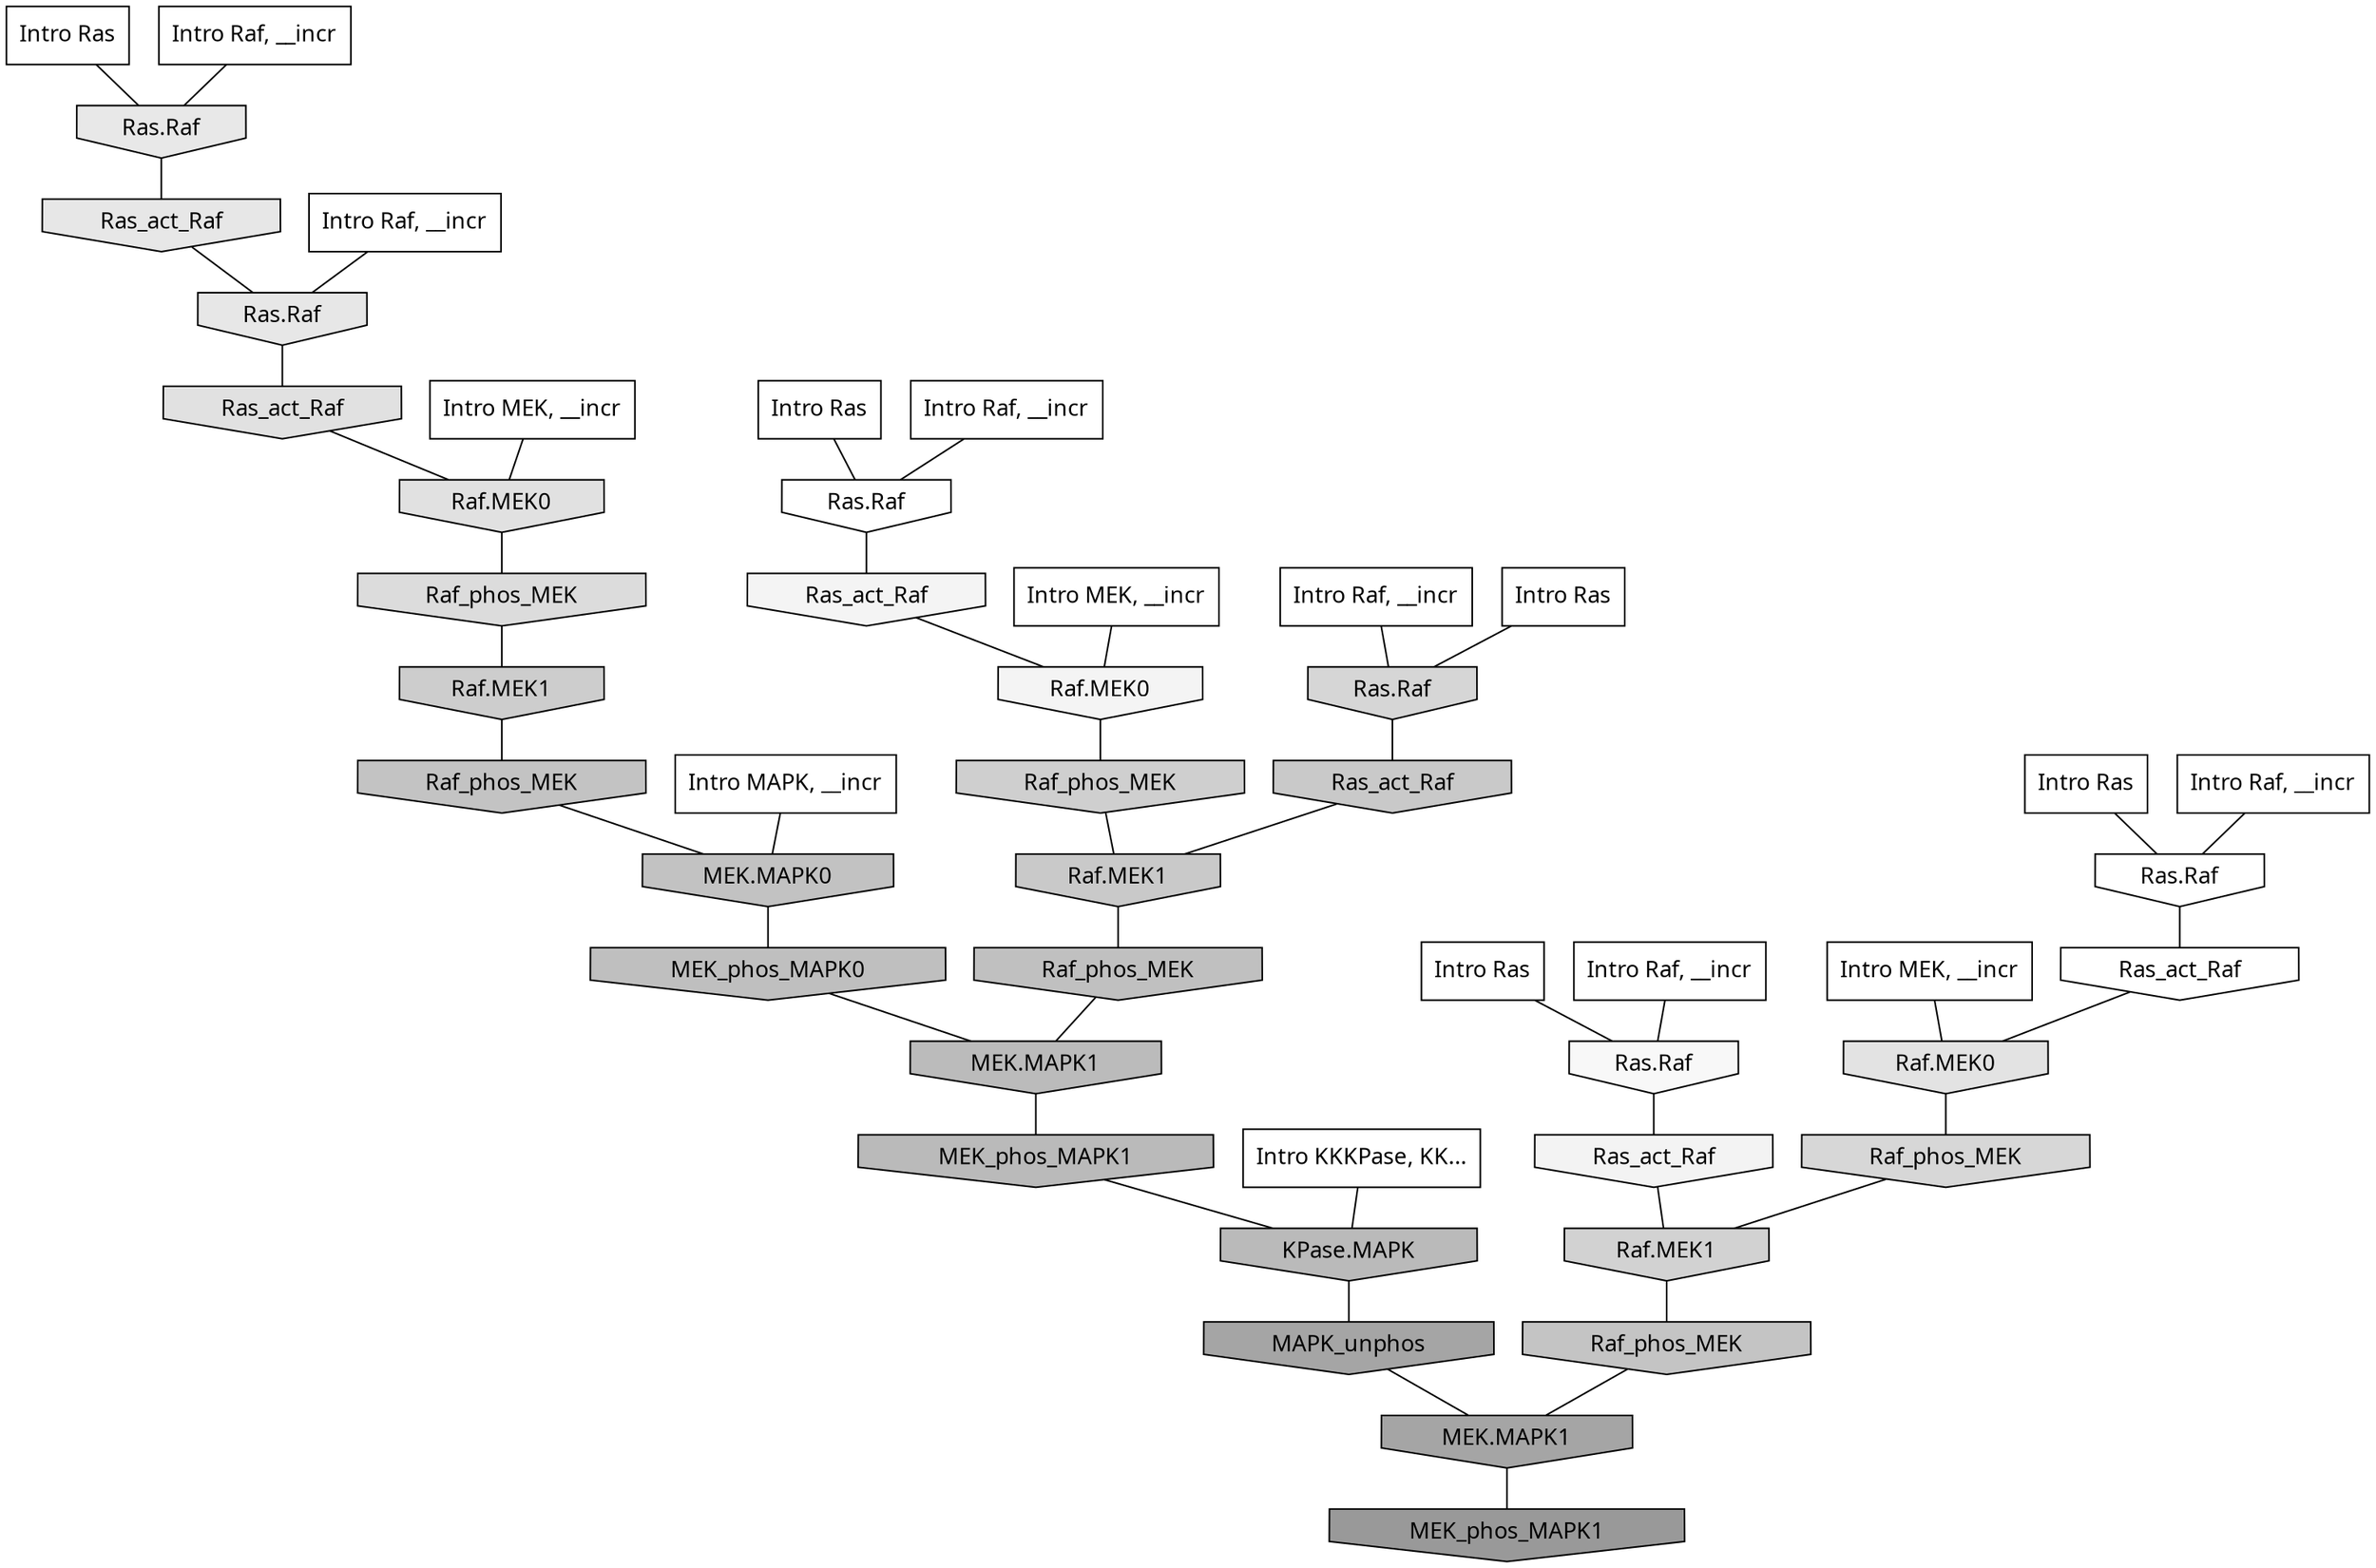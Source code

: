 digraph G{
  rankdir="TB";
  ranksep=0.30;
  node [fontname="CMU Serif"];
  edge [fontname="CMU Serif"];
  
  3 [label="Intro Ras", shape=rectangle, style=filled, fillcolor="0.000 0.000 1.000"]
  
  48 [label="Intro Ras", shape=rectangle, style=filled, fillcolor="0.000 0.000 1.000"]
  
  64 [label="Intro Ras", shape=rectangle, style=filled, fillcolor="0.000 0.000 1.000"]
  
  80 [label="Intro Ras", shape=rectangle, style=filled, fillcolor="0.000 0.000 1.000"]
  
  84 [label="Intro Ras", shape=rectangle, style=filled, fillcolor="0.000 0.000 1.000"]
  
  161 [label="Intro Raf, __incr", shape=rectangle, style=filled, fillcolor="0.000 0.000 1.000"]
  
  221 [label="Intro Raf, __incr", shape=rectangle, style=filled, fillcolor="0.000 0.000 1.000"]
  
  364 [label="Intro Raf, __incr", shape=rectangle, style=filled, fillcolor="0.000 0.000 1.000"]
  
  472 [label="Intro Raf, __incr", shape=rectangle, style=filled, fillcolor="0.000 0.000 1.000"]
  
  600 [label="Intro Raf, __incr", shape=rectangle, style=filled, fillcolor="0.000 0.000 1.000"]
  
  615 [label="Intro Raf, __incr", shape=rectangle, style=filled, fillcolor="0.000 0.000 1.000"]
  
  1123 [label="Intro MEK, __incr", shape=rectangle, style=filled, fillcolor="0.000 0.000 1.000"]
  
  1658 [label="Intro MEK, __incr", shape=rectangle, style=filled, fillcolor="0.000 0.000 1.000"]
  
  2041 [label="Intro MEK, __incr", shape=rectangle, style=filled, fillcolor="0.000 0.000 1.000"]
  
  2175 [label="Intro MAPK, __incr", shape=rectangle, style=filled, fillcolor="0.000 0.000 1.000"]
  
  3150 [label="Intro KKKPase, KK...", shape=rectangle, style=filled, fillcolor="0.000 0.000 1.000"]
  
  3250 [label="Ras.Raf", shape=invhouse, style=filled, fillcolor="0.000 0.000 1.000"]
  
  3281 [label="Ras.Raf", shape=invhouse, style=filled, fillcolor="0.000 0.000 1.000"]
  
  3304 [label="Ras_act_Raf", shape=invhouse, style=filled, fillcolor="0.000 0.000 1.000"]
  
  3592 [label="Ras.Raf", shape=invhouse, style=filled, fillcolor="0.000 0.000 0.971"]
  
  3809 [label="Ras_act_Raf", shape=invhouse, style=filled, fillcolor="0.000 0.000 0.957"]
  
  3812 [label="Raf.MEK0", shape=invhouse, style=filled, fillcolor="0.000 0.000 0.957"]
  
  3899 [label="Ras_act_Raf", shape=invhouse, style=filled, fillcolor="0.000 0.000 0.953"]
  
  4907 [label="Ras.Raf", shape=invhouse, style=filled, fillcolor="0.000 0.000 0.908"]
  
  5018 [label="Ras_act_Raf", shape=invhouse, style=filled, fillcolor="0.000 0.000 0.903"]
  
  5023 [label="Ras.Raf", shape=invhouse, style=filled, fillcolor="0.000 0.000 0.903"]
  
  5414 [label="Raf.MEK0", shape=invhouse, style=filled, fillcolor="0.000 0.000 0.888"]
  
  5531 [label="Ras_act_Raf", shape=invhouse, style=filled, fillcolor="0.000 0.000 0.882"]
  
  5533 [label="Raf.MEK0", shape=invhouse, style=filled, fillcolor="0.000 0.000 0.882"]
  
  6152 [label="Raf_phos_MEK", shape=invhouse, style=filled, fillcolor="0.000 0.000 0.860"]
  
  6750 [label="Raf_phos_MEK", shape=invhouse, style=filled, fillcolor="0.000 0.000 0.843"]
  
  6935 [label="Ras.Raf", shape=invhouse, style=filled, fillcolor="0.000 0.000 0.838"]
  
  7722 [label="Raf.MEK1", shape=invhouse, style=filled, fillcolor="0.000 0.000 0.821"]
  
  8153 [label="Raf_phos_MEK", shape=invhouse, style=filled, fillcolor="0.000 0.000 0.812"]
  
  8669 [label="Raf.MEK1", shape=invhouse, style=filled, fillcolor="0.000 0.000 0.801"]
  
  9477 [label="Ras_act_Raf", shape=invhouse, style=filled, fillcolor="0.000 0.000 0.786"]
  
  9485 [label="Raf.MEK1", shape=invhouse, style=filled, fillcolor="0.000 0.000 0.786"]
  
  10809 [label="Raf_phos_MEK", shape=invhouse, style=filled, fillcolor="0.000 0.000 0.767"]
  
  11013 [label="Raf_phos_MEK", shape=invhouse, style=filled, fillcolor="0.000 0.000 0.764"]
  
  11373 [label="MEK.MAPK0", shape=invhouse, style=filled, fillcolor="0.000 0.000 0.759"]
  
  12068 [label="Raf_phos_MEK", shape=invhouse, style=filled, fillcolor="0.000 0.000 0.751"]
  
  12373 [label="MEK_phos_MAPK0", shape=invhouse, style=filled, fillcolor="0.000 0.000 0.747"]
  
  13683 [label="MEK.MAPK1", shape=invhouse, style=filled, fillcolor="0.000 0.000 0.733"]
  
  14040 [label="MEK_phos_MAPK1", shape=invhouse, style=filled, fillcolor="0.000 0.000 0.729"]
  
  14240 [label="KPase.MAPK", shape=invhouse, style=filled, fillcolor="0.000 0.000 0.728"]
  
  18784 [label="MAPK_unphos", shape=invhouse, style=filled, fillcolor="0.000 0.000 0.645"]
  
  18793 [label="MEK.MAPK1", shape=invhouse, style=filled, fillcolor="0.000 0.000 0.645"]
  
  20031 [label="MEK_phos_MAPK1", shape=invhouse, style=filled, fillcolor="0.000 0.000 0.600"]
  
  
  18793 -> 20031 [dir=none, color="0.000 0.000 0.000"] 
  18784 -> 18793 [dir=none, color="0.000 0.000 0.000"] 
  14240 -> 18784 [dir=none, color="0.000 0.000 0.000"] 
  14040 -> 14240 [dir=none, color="0.000 0.000 0.000"] 
  13683 -> 14040 [dir=none, color="0.000 0.000 0.000"] 
  12373 -> 13683 [dir=none, color="0.000 0.000 0.000"] 
  12068 -> 13683 [dir=none, color="0.000 0.000 0.000"] 
  11373 -> 12373 [dir=none, color="0.000 0.000 0.000"] 
  11013 -> 11373 [dir=none, color="0.000 0.000 0.000"] 
  10809 -> 18793 [dir=none, color="0.000 0.000 0.000"] 
  9485 -> 12068 [dir=none, color="0.000 0.000 0.000"] 
  9477 -> 9485 [dir=none, color="0.000 0.000 0.000"] 
  8669 -> 11013 [dir=none, color="0.000 0.000 0.000"] 
  8153 -> 9485 [dir=none, color="0.000 0.000 0.000"] 
  7722 -> 10809 [dir=none, color="0.000 0.000 0.000"] 
  6935 -> 9477 [dir=none, color="0.000 0.000 0.000"] 
  6750 -> 7722 [dir=none, color="0.000 0.000 0.000"] 
  6152 -> 8669 [dir=none, color="0.000 0.000 0.000"] 
  5533 -> 6152 [dir=none, color="0.000 0.000 0.000"] 
  5531 -> 5533 [dir=none, color="0.000 0.000 0.000"] 
  5414 -> 6750 [dir=none, color="0.000 0.000 0.000"] 
  5023 -> 5531 [dir=none, color="0.000 0.000 0.000"] 
  5018 -> 5023 [dir=none, color="0.000 0.000 0.000"] 
  4907 -> 5018 [dir=none, color="0.000 0.000 0.000"] 
  3899 -> 7722 [dir=none, color="0.000 0.000 0.000"] 
  3812 -> 8153 [dir=none, color="0.000 0.000 0.000"] 
  3809 -> 3812 [dir=none, color="0.000 0.000 0.000"] 
  3592 -> 3899 [dir=none, color="0.000 0.000 0.000"] 
  3304 -> 5414 [dir=none, color="0.000 0.000 0.000"] 
  3281 -> 3304 [dir=none, color="0.000 0.000 0.000"] 
  3250 -> 3809 [dir=none, color="0.000 0.000 0.000"] 
  3150 -> 14240 [dir=none, color="0.000 0.000 0.000"] 
  2175 -> 11373 [dir=none, color="0.000 0.000 0.000"] 
  2041 -> 3812 [dir=none, color="0.000 0.000 0.000"] 
  1658 -> 5414 [dir=none, color="0.000 0.000 0.000"] 
  1123 -> 5533 [dir=none, color="0.000 0.000 0.000"] 
  615 -> 6935 [dir=none, color="0.000 0.000 0.000"] 
  600 -> 4907 [dir=none, color="0.000 0.000 0.000"] 
  472 -> 3281 [dir=none, color="0.000 0.000 0.000"] 
  364 -> 5023 [dir=none, color="0.000 0.000 0.000"] 
  221 -> 3592 [dir=none, color="0.000 0.000 0.000"] 
  161 -> 3250 [dir=none, color="0.000 0.000 0.000"] 
  84 -> 3592 [dir=none, color="0.000 0.000 0.000"] 
  80 -> 3250 [dir=none, color="0.000 0.000 0.000"] 
  64 -> 3281 [dir=none, color="0.000 0.000 0.000"] 
  48 -> 6935 [dir=none, color="0.000 0.000 0.000"] 
  3 -> 4907 [dir=none, color="0.000 0.000 0.000"] 
  
  }
